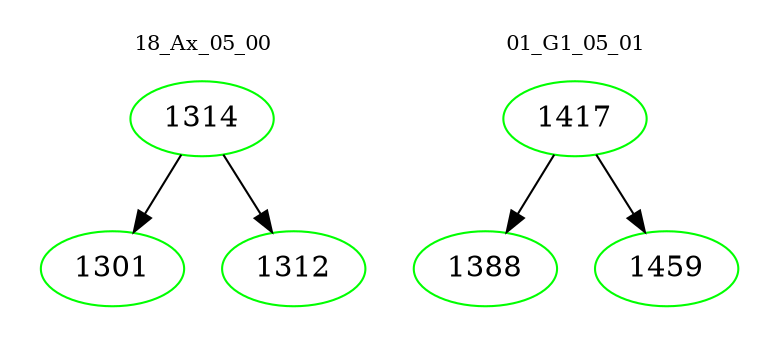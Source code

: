 digraph{
subgraph cluster_0 {
color = white
label = "18_Ax_05_00";
fontsize=10;
T0_1314 [label="1314", color="green"]
T0_1314 -> T0_1301 [color="black"]
T0_1301 [label="1301", color="green"]
T0_1314 -> T0_1312 [color="black"]
T0_1312 [label="1312", color="green"]
}
subgraph cluster_1 {
color = white
label = "01_G1_05_01";
fontsize=10;
T1_1417 [label="1417", color="green"]
T1_1417 -> T1_1388 [color="black"]
T1_1388 [label="1388", color="green"]
T1_1417 -> T1_1459 [color="black"]
T1_1459 [label="1459", color="green"]
}
}
